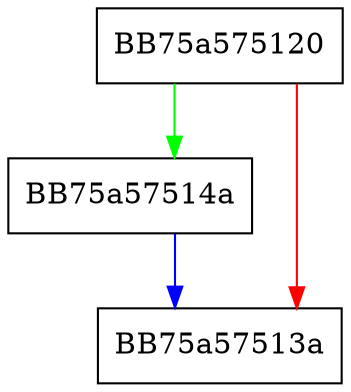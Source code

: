 digraph Path {
  node [shape="box"];
  graph [splines=ortho];
  BB75a575120 -> BB75a57514a [color="green"];
  BB75a575120 -> BB75a57513a [color="red"];
  BB75a57514a -> BB75a57513a [color="blue"];
}